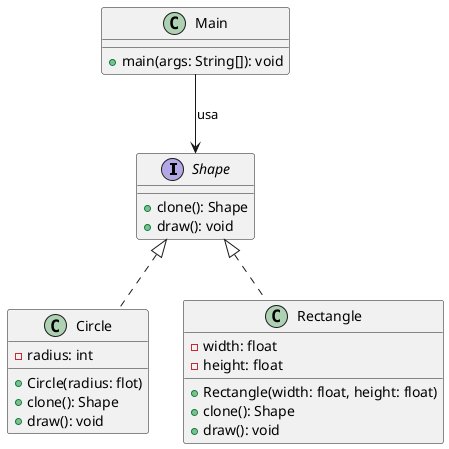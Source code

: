 @startuml
interface Shape {
    +clone(): Shape
    +draw(): void
}

class Circle {
    -radius: int
    +Circle(radius: flot)
    +clone(): Shape
    +draw(): void
}

class Rectangle {
    -width: float
    -height: float
    +Rectangle(width: float, height: float)
    +clone(): Shape
    +draw(): void
}

class Main {
    +main(args: String[]): void
}

Shape <|.. Circle
Shape <|.. Rectangle
Main --> Shape : usa
@enduml
